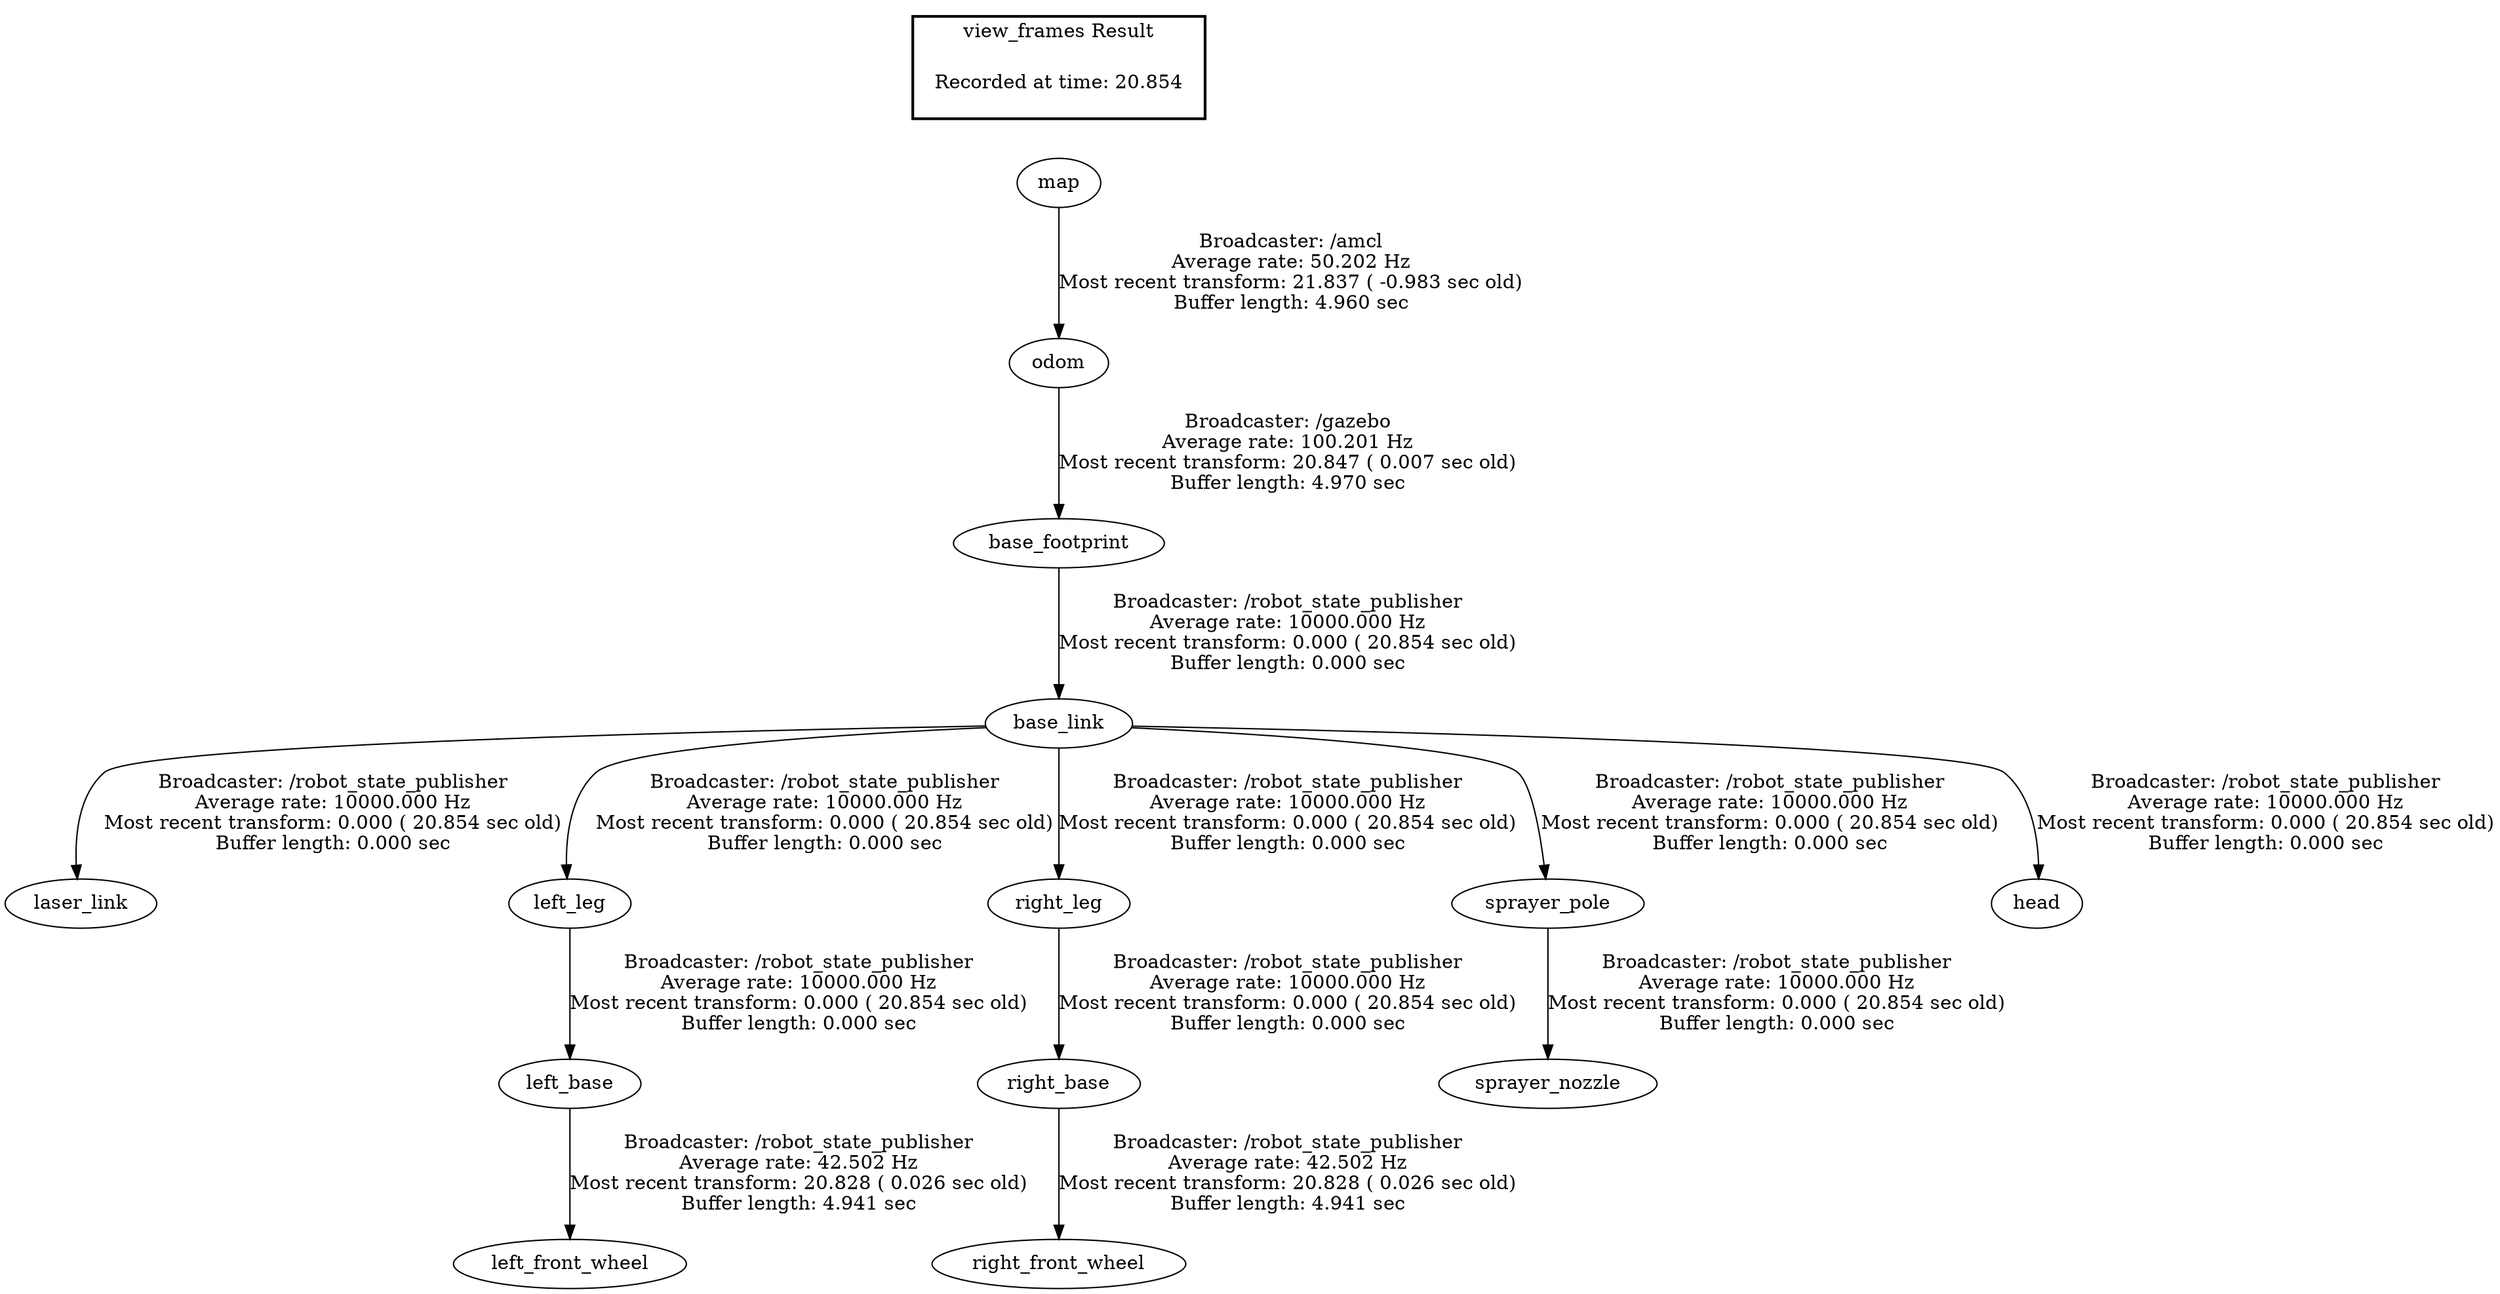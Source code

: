 digraph G {
"base_footprint" -> "base_link"[label="Broadcaster: /robot_state_publisher\nAverage rate: 10000.000 Hz\nMost recent transform: 0.000 ( 20.854 sec old)\nBuffer length: 0.000 sec\n"];
"odom" -> "base_footprint"[label="Broadcaster: /gazebo\nAverage rate: 100.201 Hz\nMost recent transform: 20.847 ( 0.007 sec old)\nBuffer length: 4.970 sec\n"];
"base_link" -> "laser_link"[label="Broadcaster: /robot_state_publisher\nAverage rate: 10000.000 Hz\nMost recent transform: 0.000 ( 20.854 sec old)\nBuffer length: 0.000 sec\n"];
"base_link" -> "left_leg"[label="Broadcaster: /robot_state_publisher\nAverage rate: 10000.000 Hz\nMost recent transform: 0.000 ( 20.854 sec old)\nBuffer length: 0.000 sec\n"];
"base_link" -> "right_leg"[label="Broadcaster: /robot_state_publisher\nAverage rate: 10000.000 Hz\nMost recent transform: 0.000 ( 20.854 sec old)\nBuffer length: 0.000 sec\n"];
"base_link" -> "sprayer_pole"[label="Broadcaster: /robot_state_publisher\nAverage rate: 10000.000 Hz\nMost recent transform: 0.000 ( 20.854 sec old)\nBuffer length: 0.000 sec\n"];
"base_link" -> "head"[label="Broadcaster: /robot_state_publisher\nAverage rate: 10000.000 Hz\nMost recent transform: 0.000 ( 20.854 sec old)\nBuffer length: 0.000 sec\n"];
"left_leg" -> "left_base"[label="Broadcaster: /robot_state_publisher\nAverage rate: 10000.000 Hz\nMost recent transform: 0.000 ( 20.854 sec old)\nBuffer length: 0.000 sec\n"];
"right_leg" -> "right_base"[label="Broadcaster: /robot_state_publisher\nAverage rate: 10000.000 Hz\nMost recent transform: 0.000 ( 20.854 sec old)\nBuffer length: 0.000 sec\n"];
"sprayer_pole" -> "sprayer_nozzle"[label="Broadcaster: /robot_state_publisher\nAverage rate: 10000.000 Hz\nMost recent transform: 0.000 ( 20.854 sec old)\nBuffer length: 0.000 sec\n"];
"map" -> "odom"[label="Broadcaster: /amcl\nAverage rate: 50.202 Hz\nMost recent transform: 21.837 ( -0.983 sec old)\nBuffer length: 4.960 sec\n"];
"left_base" -> "left_front_wheel"[label="Broadcaster: /robot_state_publisher\nAverage rate: 42.502 Hz\nMost recent transform: 20.828 ( 0.026 sec old)\nBuffer length: 4.941 sec\n"];
"right_base" -> "right_front_wheel"[label="Broadcaster: /robot_state_publisher\nAverage rate: 42.502 Hz\nMost recent transform: 20.828 ( 0.026 sec old)\nBuffer length: 4.941 sec\n"];
edge [style=invis];
 subgraph cluster_legend { style=bold; color=black; label ="view_frames Result";
"Recorded at time: 20.854"[ shape=plaintext ] ;
 }->"map";
}